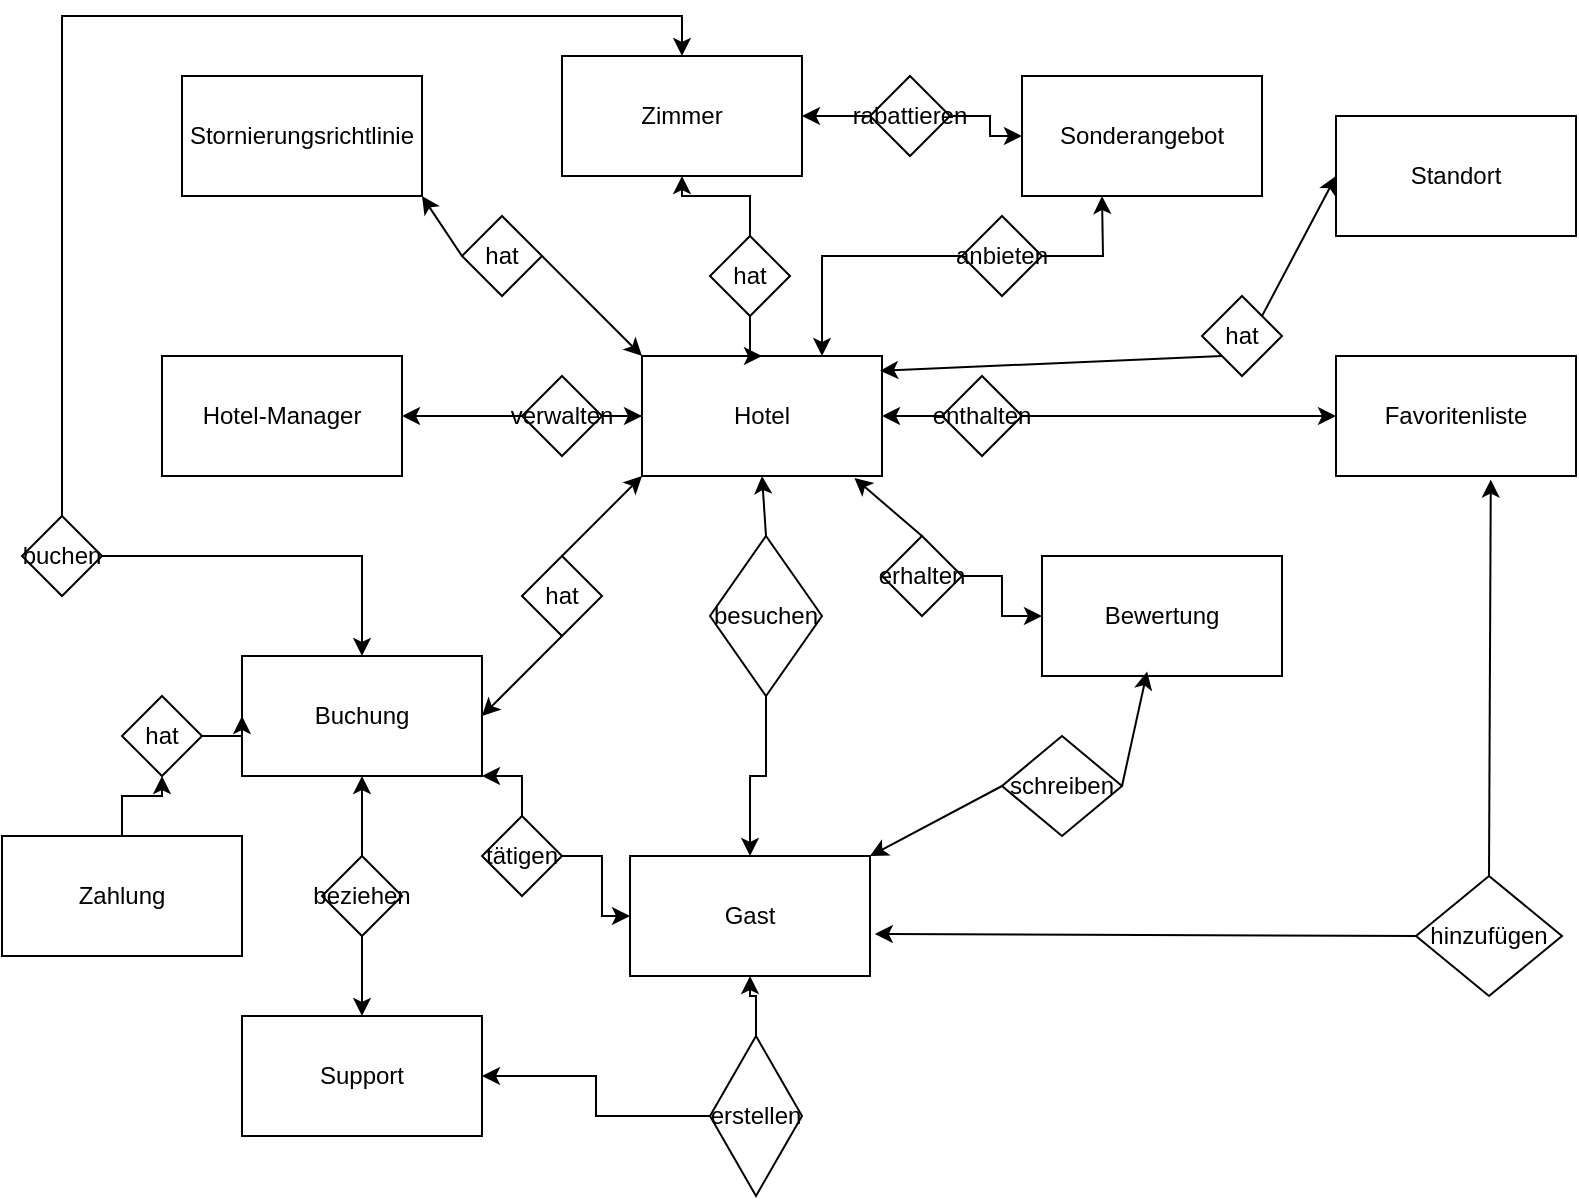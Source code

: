 <mxfile version="26.1.0">
  <diagram name="Seite-1" id="jqPzzhXlSDxmofHxGlc9">
    <mxGraphModel dx="1290" dy="557" grid="1" gridSize="10" guides="1" tooltips="1" connect="1" arrows="1" fold="1" page="1" pageScale="1" pageWidth="827" pageHeight="1169" math="0" shadow="0">
      <root>
        <mxCell id="0" />
        <mxCell id="1" parent="0" />
        <mxCell id="DX-VV8H8YmCb958VjYyq-1" value="Gast" style="rounded=0;whiteSpace=wrap;html=1;" vertex="1" parent="1">
          <mxGeometry x="354" y="430" width="120" height="60" as="geometry" />
        </mxCell>
        <mxCell id="DX-VV8H8YmCb958VjYyq-2" value="Buchung" style="rounded=0;whiteSpace=wrap;html=1;" vertex="1" parent="1">
          <mxGeometry x="160" y="330" width="120" height="60" as="geometry" />
        </mxCell>
        <mxCell id="DX-VV8H8YmCb958VjYyq-3" value="Favoritenliste" style="rounded=0;whiteSpace=wrap;html=1;" vertex="1" parent="1">
          <mxGeometry x="707" y="180" width="120" height="60" as="geometry" />
        </mxCell>
        <mxCell id="DX-VV8H8YmCb958VjYyq-4" value="Standort" style="rounded=0;whiteSpace=wrap;html=1;" vertex="1" parent="1">
          <mxGeometry x="707" y="60" width="120" height="60" as="geometry" />
        </mxCell>
        <mxCell id="DX-VV8H8YmCb958VjYyq-5" value="Zimmer" style="rounded=0;whiteSpace=wrap;html=1;" vertex="1" parent="1">
          <mxGeometry x="320" y="30" width="120" height="60" as="geometry" />
        </mxCell>
        <mxCell id="DX-VV8H8YmCb958VjYyq-89" value="" style="edgeStyle=orthogonalEdgeStyle;rounded=0;orthogonalLoop=1;jettySize=auto;html=1;" edge="1" parent="1" source="DX-VV8H8YmCb958VjYyq-6" target="DX-VV8H8YmCb958VjYyq-85">
          <mxGeometry relative="1" as="geometry" />
        </mxCell>
        <mxCell id="DX-VV8H8YmCb958VjYyq-6" value="Zahlung" style="rounded=0;whiteSpace=wrap;html=1;" vertex="1" parent="1">
          <mxGeometry x="40" y="420" width="120" height="60" as="geometry" />
        </mxCell>
        <mxCell id="DX-VV8H8YmCb958VjYyq-7" value="Sonderangebot" style="rounded=0;whiteSpace=wrap;html=1;" vertex="1" parent="1">
          <mxGeometry x="550" y="40" width="120" height="60" as="geometry" />
        </mxCell>
        <mxCell id="DX-VV8H8YmCb958VjYyq-8" value="Hotel" style="rounded=0;whiteSpace=wrap;html=1;" vertex="1" parent="1">
          <mxGeometry x="360" y="180" width="120" height="60" as="geometry" />
        </mxCell>
        <mxCell id="DX-VV8H8YmCb958VjYyq-9" value="Hotel-Manager" style="rounded=0;whiteSpace=wrap;html=1;" vertex="1" parent="1">
          <mxGeometry x="120" y="180" width="120" height="60" as="geometry" />
        </mxCell>
        <mxCell id="DX-VV8H8YmCb958VjYyq-10" value="Bewertung" style="rounded=0;whiteSpace=wrap;html=1;" vertex="1" parent="1">
          <mxGeometry x="560" y="280" width="120" height="60" as="geometry" />
        </mxCell>
        <mxCell id="DX-VV8H8YmCb958VjYyq-11" value="Support" style="rounded=0;whiteSpace=wrap;html=1;" vertex="1" parent="1">
          <mxGeometry x="160" y="510" width="120" height="60" as="geometry" />
        </mxCell>
        <mxCell id="DX-VV8H8YmCb958VjYyq-12" value="Stornierungsrichtlinie" style="rounded=0;whiteSpace=wrap;html=1;" vertex="1" parent="1">
          <mxGeometry x="130" y="40" width="120" height="60" as="geometry" />
        </mxCell>
        <mxCell id="DX-VV8H8YmCb958VjYyq-35" value="" style="edgeStyle=orthogonalEdgeStyle;rounded=0;orthogonalLoop=1;jettySize=auto;html=1;" edge="1" parent="1" source="DX-VV8H8YmCb958VjYyq-13" target="DX-VV8H8YmCb958VjYyq-5">
          <mxGeometry relative="1" as="geometry" />
        </mxCell>
        <mxCell id="DX-VV8H8YmCb958VjYyq-36" value="" style="edgeStyle=orthogonalEdgeStyle;rounded=0;orthogonalLoop=1;jettySize=auto;html=1;" edge="1" parent="1" source="DX-VV8H8YmCb958VjYyq-13" target="DX-VV8H8YmCb958VjYyq-8">
          <mxGeometry relative="1" as="geometry" />
        </mxCell>
        <mxCell id="DX-VV8H8YmCb958VjYyq-13" value="hat" style="rhombus;whiteSpace=wrap;html=1;" vertex="1" parent="1">
          <mxGeometry x="394" y="120" width="40" height="40" as="geometry" />
        </mxCell>
        <mxCell id="DX-VV8H8YmCb958VjYyq-32" value="" style="edgeStyle=orthogonalEdgeStyle;rounded=0;orthogonalLoop=1;jettySize=auto;html=1;" edge="1" parent="1" source="DX-VV8H8YmCb958VjYyq-21" target="DX-VV8H8YmCb958VjYyq-8">
          <mxGeometry relative="1" as="geometry" />
        </mxCell>
        <mxCell id="DX-VV8H8YmCb958VjYyq-84" value="" style="edgeStyle=orthogonalEdgeStyle;rounded=0;orthogonalLoop=1;jettySize=auto;html=1;" edge="1" parent="1" source="DX-VV8H8YmCb958VjYyq-21" target="DX-VV8H8YmCb958VjYyq-9">
          <mxGeometry relative="1" as="geometry" />
        </mxCell>
        <mxCell id="DX-VV8H8YmCb958VjYyq-21" value="verwalten" style="rhombus;whiteSpace=wrap;html=1;" vertex="1" parent="1">
          <mxGeometry x="300" y="190" width="40" height="40" as="geometry" />
        </mxCell>
        <mxCell id="DX-VV8H8YmCb958VjYyq-38" value="" style="edgeStyle=orthogonalEdgeStyle;rounded=0;orthogonalLoop=1;jettySize=auto;html=1;" edge="1" parent="1" source="DX-VV8H8YmCb958VjYyq-37" target="DX-VV8H8YmCb958VjYyq-8">
          <mxGeometry relative="1" as="geometry" />
        </mxCell>
        <mxCell id="DX-VV8H8YmCb958VjYyq-39" value="" style="edgeStyle=orthogonalEdgeStyle;rounded=0;orthogonalLoop=1;jettySize=auto;html=1;" edge="1" parent="1" source="DX-VV8H8YmCb958VjYyq-37" target="DX-VV8H8YmCb958VjYyq-3">
          <mxGeometry relative="1" as="geometry" />
        </mxCell>
        <mxCell id="DX-VV8H8YmCb958VjYyq-37" value="enthalten" style="rhombus;whiteSpace=wrap;html=1;" vertex="1" parent="1">
          <mxGeometry x="510" y="190" width="40" height="40" as="geometry" />
        </mxCell>
        <mxCell id="DX-VV8H8YmCb958VjYyq-44" value="" style="edgeStyle=orthogonalEdgeStyle;rounded=0;orthogonalLoop=1;jettySize=auto;html=1;" edge="1" parent="1" source="DX-VV8H8YmCb958VjYyq-42" target="DX-VV8H8YmCb958VjYyq-1">
          <mxGeometry relative="1" as="geometry" />
        </mxCell>
        <mxCell id="DX-VV8H8YmCb958VjYyq-42" value="besuchen" style="rhombus;whiteSpace=wrap;html=1;" vertex="1" parent="1">
          <mxGeometry x="394" y="270" width="56" height="80" as="geometry" />
        </mxCell>
        <mxCell id="DX-VV8H8YmCb958VjYyq-49" value="" style="endArrow=classic;html=1;rounded=0;exitX=0.5;exitY=0;exitDx=0;exitDy=0;entryX=0.5;entryY=1;entryDx=0;entryDy=0;" edge="1" parent="1" source="DX-VV8H8YmCb958VjYyq-42" target="DX-VV8H8YmCb958VjYyq-8">
          <mxGeometry width="50" height="50" relative="1" as="geometry">
            <mxPoint x="394.0" y="281.58" as="sourcePoint" />
            <mxPoint x="413.24" y="240.0" as="targetPoint" />
          </mxGeometry>
        </mxCell>
        <mxCell id="DX-VV8H8YmCb958VjYyq-51" value="" style="endArrow=classic;html=1;rounded=0;exitX=0;exitY=0.5;exitDx=0;exitDy=0;entryX=1.02;entryY=0.65;entryDx=0;entryDy=0;entryPerimeter=0;" edge="1" parent="1" source="DX-VV8H8YmCb958VjYyq-53" target="DX-VV8H8YmCb958VjYyq-1">
          <mxGeometry width="50" height="50" relative="1" as="geometry">
            <mxPoint x="470" y="270" as="sourcePoint" />
            <mxPoint x="550" y="420" as="targetPoint" />
          </mxGeometry>
        </mxCell>
        <mxCell id="DX-VV8H8YmCb958VjYyq-52" value="" style="endArrow=classic;html=1;rounded=0;exitX=0.5;exitY=0;exitDx=0;exitDy=0;entryX=0.645;entryY=1.03;entryDx=0;entryDy=0;entryPerimeter=0;" edge="1" parent="1" source="DX-VV8H8YmCb958VjYyq-53" target="DX-VV8H8YmCb958VjYyq-3">
          <mxGeometry width="50" height="50" relative="1" as="geometry">
            <mxPoint x="470" y="270" as="sourcePoint" />
            <mxPoint x="570" y="280" as="targetPoint" />
          </mxGeometry>
        </mxCell>
        <mxCell id="DX-VV8H8YmCb958VjYyq-53" value="hinzufügen" style="rhombus;whiteSpace=wrap;html=1;" vertex="1" parent="1">
          <mxGeometry x="747" y="440" width="73" height="60" as="geometry" />
        </mxCell>
        <mxCell id="DX-VV8H8YmCb958VjYyq-56" value="hat" style="rhombus;whiteSpace=wrap;html=1;" vertex="1" parent="1">
          <mxGeometry x="300" y="280" width="40" height="40" as="geometry" />
        </mxCell>
        <mxCell id="DX-VV8H8YmCb958VjYyq-57" value="" style="endArrow=classic;html=1;rounded=0;exitX=0.5;exitY=1;exitDx=0;exitDy=0;entryX=1;entryY=0.5;entryDx=0;entryDy=0;" edge="1" parent="1" source="DX-VV8H8YmCb958VjYyq-56" target="DX-VV8H8YmCb958VjYyq-2">
          <mxGeometry width="50" height="50" relative="1" as="geometry">
            <mxPoint x="470" y="270" as="sourcePoint" />
            <mxPoint x="290" y="420" as="targetPoint" />
          </mxGeometry>
        </mxCell>
        <mxCell id="DX-VV8H8YmCb958VjYyq-58" value="" style="endArrow=classic;html=1;rounded=0;exitX=0.5;exitY=0;exitDx=0;exitDy=0;entryX=0;entryY=1;entryDx=0;entryDy=0;" edge="1" parent="1" source="DX-VV8H8YmCb958VjYyq-56" target="DX-VV8H8YmCb958VjYyq-8">
          <mxGeometry width="50" height="50" relative="1" as="geometry">
            <mxPoint x="470" y="270" as="sourcePoint" />
            <mxPoint x="520" y="220" as="targetPoint" />
          </mxGeometry>
        </mxCell>
        <mxCell id="DX-VV8H8YmCb958VjYyq-59" value="hat" style="rhombus;whiteSpace=wrap;html=1;" vertex="1" parent="1">
          <mxGeometry x="640" y="150" width="40" height="40" as="geometry" />
        </mxCell>
        <mxCell id="DX-VV8H8YmCb958VjYyq-60" value="" style="endArrow=classic;html=1;rounded=0;exitX=0;exitY=1;exitDx=0;exitDy=0;entryX=0.992;entryY=0.123;entryDx=0;entryDy=0;entryPerimeter=0;" edge="1" parent="1" source="DX-VV8H8YmCb958VjYyq-59" target="DX-VV8H8YmCb958VjYyq-8">
          <mxGeometry width="50" height="50" relative="1" as="geometry">
            <mxPoint x="470" y="270" as="sourcePoint" />
            <mxPoint x="520" y="220" as="targetPoint" />
          </mxGeometry>
        </mxCell>
        <mxCell id="DX-VV8H8YmCb958VjYyq-61" value="" style="endArrow=classic;html=1;rounded=0;exitX=1;exitY=0;exitDx=0;exitDy=0;entryX=0;entryY=0.5;entryDx=0;entryDy=0;" edge="1" parent="1" source="DX-VV8H8YmCb958VjYyq-59" target="DX-VV8H8YmCb958VjYyq-4">
          <mxGeometry width="50" height="50" relative="1" as="geometry">
            <mxPoint x="470" y="270" as="sourcePoint" />
            <mxPoint x="520" y="220" as="targetPoint" />
          </mxGeometry>
        </mxCell>
        <mxCell id="DX-VV8H8YmCb958VjYyq-64" value="schreiben" style="rhombus;whiteSpace=wrap;html=1;" vertex="1" parent="1">
          <mxGeometry x="540" y="370" width="60" height="50" as="geometry" />
        </mxCell>
        <mxCell id="DX-VV8H8YmCb958VjYyq-67" value="" style="endArrow=classic;html=1;rounded=0;exitX=0;exitY=0.5;exitDx=0;exitDy=0;entryX=1;entryY=0;entryDx=0;entryDy=0;" edge="1" parent="1" source="DX-VV8H8YmCb958VjYyq-64" target="DX-VV8H8YmCb958VjYyq-1">
          <mxGeometry width="50" height="50" relative="1" as="geometry">
            <mxPoint x="470" y="270" as="sourcePoint" />
            <mxPoint x="520" y="220" as="targetPoint" />
          </mxGeometry>
        </mxCell>
        <mxCell id="DX-VV8H8YmCb958VjYyq-76" value="" style="edgeStyle=orthogonalEdgeStyle;rounded=0;orthogonalLoop=1;jettySize=auto;html=1;" edge="1" parent="1" source="DX-VV8H8YmCb958VjYyq-70" target="DX-VV8H8YmCb958VjYyq-10">
          <mxGeometry relative="1" as="geometry" />
        </mxCell>
        <mxCell id="DX-VV8H8YmCb958VjYyq-70" value="erhalten" style="rhombus;whiteSpace=wrap;html=1;" vertex="1" parent="1">
          <mxGeometry x="480" y="270" width="40" height="40" as="geometry" />
        </mxCell>
        <mxCell id="DX-VV8H8YmCb958VjYyq-75" value="" style="endArrow=classic;html=1;rounded=0;exitX=1;exitY=0.5;exitDx=0;exitDy=0;entryX=0.438;entryY=0.963;entryDx=0;entryDy=0;entryPerimeter=0;" edge="1" parent="1" source="DX-VV8H8YmCb958VjYyq-64" target="DX-VV8H8YmCb958VjYyq-10">
          <mxGeometry width="50" height="50" relative="1" as="geometry">
            <mxPoint x="470" y="270" as="sourcePoint" />
            <mxPoint x="610" y="350" as="targetPoint" />
          </mxGeometry>
        </mxCell>
        <mxCell id="DX-VV8H8YmCb958VjYyq-77" value="" style="endArrow=classic;html=1;rounded=0;exitX=0.5;exitY=0;exitDx=0;exitDy=0;entryX=0.885;entryY=1.017;entryDx=0;entryDy=0;entryPerimeter=0;" edge="1" parent="1" source="DX-VV8H8YmCb958VjYyq-70" target="DX-VV8H8YmCb958VjYyq-8">
          <mxGeometry width="50" height="50" relative="1" as="geometry">
            <mxPoint x="470" y="270" as="sourcePoint" />
            <mxPoint x="490" y="230" as="targetPoint" />
          </mxGeometry>
        </mxCell>
        <mxCell id="DX-VV8H8YmCb958VjYyq-78" value="hat" style="rhombus;whiteSpace=wrap;html=1;" vertex="1" parent="1">
          <mxGeometry x="270" y="110" width="40" height="40" as="geometry" />
        </mxCell>
        <mxCell id="DX-VV8H8YmCb958VjYyq-79" value="" style="endArrow=classic;html=1;rounded=0;exitX=1;exitY=0.5;exitDx=0;exitDy=0;entryX=0;entryY=0;entryDx=0;entryDy=0;" edge="1" parent="1" source="DX-VV8H8YmCb958VjYyq-78" target="DX-VV8H8YmCb958VjYyq-8">
          <mxGeometry width="50" height="50" relative="1" as="geometry">
            <mxPoint x="470" y="270" as="sourcePoint" />
            <mxPoint x="520" y="220" as="targetPoint" />
          </mxGeometry>
        </mxCell>
        <mxCell id="DX-VV8H8YmCb958VjYyq-80" value="" style="endArrow=classic;html=1;rounded=0;exitX=0;exitY=0.5;exitDx=0;exitDy=0;entryX=1;entryY=1;entryDx=0;entryDy=0;" edge="1" parent="1" source="DX-VV8H8YmCb958VjYyq-78" target="DX-VV8H8YmCb958VjYyq-12">
          <mxGeometry width="50" height="50" relative="1" as="geometry">
            <mxPoint x="470" y="270" as="sourcePoint" />
            <mxPoint x="520" y="220" as="targetPoint" />
          </mxGeometry>
        </mxCell>
        <mxCell id="DX-VV8H8YmCb958VjYyq-90" value="" style="edgeStyle=orthogonalEdgeStyle;rounded=0;orthogonalLoop=1;jettySize=auto;html=1;" edge="1" parent="1" source="DX-VV8H8YmCb958VjYyq-85" target="DX-VV8H8YmCb958VjYyq-2">
          <mxGeometry relative="1" as="geometry" />
        </mxCell>
        <mxCell id="DX-VV8H8YmCb958VjYyq-85" value="hat" style="rhombus;whiteSpace=wrap;html=1;" vertex="1" parent="1">
          <mxGeometry x="100" y="350" width="40" height="40" as="geometry" />
        </mxCell>
        <mxCell id="DX-VV8H8YmCb958VjYyq-87" value="" style="edgeStyle=orthogonalEdgeStyle;rounded=0;orthogonalLoop=1;jettySize=auto;html=1;" edge="1" parent="1" source="DX-VV8H8YmCb958VjYyq-86" target="DX-VV8H8YmCb958VjYyq-11">
          <mxGeometry relative="1" as="geometry" />
        </mxCell>
        <mxCell id="DX-VV8H8YmCb958VjYyq-88" value="" style="edgeStyle=orthogonalEdgeStyle;rounded=0;orthogonalLoop=1;jettySize=auto;html=1;" edge="1" parent="1" source="DX-VV8H8YmCb958VjYyq-86" target="DX-VV8H8YmCb958VjYyq-2">
          <mxGeometry relative="1" as="geometry" />
        </mxCell>
        <mxCell id="DX-VV8H8YmCb958VjYyq-86" value="beziehen" style="rhombus;whiteSpace=wrap;html=1;" vertex="1" parent="1">
          <mxGeometry x="200" y="430" width="40" height="40" as="geometry" />
        </mxCell>
        <mxCell id="DX-VV8H8YmCb958VjYyq-95" value="" style="edgeStyle=orthogonalEdgeStyle;rounded=0;orthogonalLoop=1;jettySize=auto;html=1;" edge="1" parent="1" source="DX-VV8H8YmCb958VjYyq-92" target="DX-VV8H8YmCb958VjYyq-5">
          <mxGeometry relative="1" as="geometry" />
        </mxCell>
        <mxCell id="DX-VV8H8YmCb958VjYyq-96" value="" style="edgeStyle=orthogonalEdgeStyle;rounded=0;orthogonalLoop=1;jettySize=auto;html=1;" edge="1" parent="1" source="DX-VV8H8YmCb958VjYyq-92" target="DX-VV8H8YmCb958VjYyq-7">
          <mxGeometry relative="1" as="geometry" />
        </mxCell>
        <mxCell id="DX-VV8H8YmCb958VjYyq-92" value="rabattieren" style="rhombus;whiteSpace=wrap;html=1;" vertex="1" parent="1">
          <mxGeometry x="474" y="40" width="40" height="40" as="geometry" />
        </mxCell>
        <mxCell id="DX-VV8H8YmCb958VjYyq-98" style="edgeStyle=orthogonalEdgeStyle;rounded=0;orthogonalLoop=1;jettySize=auto;html=1;entryX=0.75;entryY=0;entryDx=0;entryDy=0;" edge="1" parent="1" source="DX-VV8H8YmCb958VjYyq-93" target="DX-VV8H8YmCb958VjYyq-8">
          <mxGeometry relative="1" as="geometry" />
        </mxCell>
        <mxCell id="DX-VV8H8YmCb958VjYyq-99" style="edgeStyle=orthogonalEdgeStyle;rounded=0;orthogonalLoop=1;jettySize=auto;html=1;" edge="1" parent="1" source="DX-VV8H8YmCb958VjYyq-93">
          <mxGeometry relative="1" as="geometry">
            <mxPoint x="590" y="100" as="targetPoint" />
          </mxGeometry>
        </mxCell>
        <mxCell id="DX-VV8H8YmCb958VjYyq-93" value="anbieten" style="rhombus;whiteSpace=wrap;html=1;" vertex="1" parent="1">
          <mxGeometry x="520" y="110" width="40" height="40" as="geometry" />
        </mxCell>
        <mxCell id="DX-VV8H8YmCb958VjYyq-101" value="" style="edgeStyle=orthogonalEdgeStyle;rounded=0;orthogonalLoop=1;jettySize=auto;html=1;entryX=0.5;entryY=1;entryDx=0;entryDy=0;" edge="1" parent="1" source="DX-VV8H8YmCb958VjYyq-100" target="DX-VV8H8YmCb958VjYyq-1">
          <mxGeometry relative="1" as="geometry" />
        </mxCell>
        <mxCell id="DX-VV8H8YmCb958VjYyq-102" value="" style="edgeStyle=orthogonalEdgeStyle;rounded=0;orthogonalLoop=1;jettySize=auto;html=1;" edge="1" parent="1" source="DX-VV8H8YmCb958VjYyq-100" target="DX-VV8H8YmCb958VjYyq-11">
          <mxGeometry relative="1" as="geometry" />
        </mxCell>
        <mxCell id="DX-VV8H8YmCb958VjYyq-100" value="erstellen" style="rhombus;whiteSpace=wrap;html=1;" vertex="1" parent="1">
          <mxGeometry x="394" y="520" width="46" height="80" as="geometry" />
        </mxCell>
        <mxCell id="DX-VV8H8YmCb958VjYyq-104" style="edgeStyle=orthogonalEdgeStyle;rounded=0;orthogonalLoop=1;jettySize=auto;html=1;entryX=0;entryY=0.5;entryDx=0;entryDy=0;" edge="1" parent="1" source="DX-VV8H8YmCb958VjYyq-103" target="DX-VV8H8YmCb958VjYyq-1">
          <mxGeometry relative="1" as="geometry">
            <mxPoint x="350" y="460" as="targetPoint" />
          </mxGeometry>
        </mxCell>
        <mxCell id="DX-VV8H8YmCb958VjYyq-105" style="edgeStyle=orthogonalEdgeStyle;rounded=0;orthogonalLoop=1;jettySize=auto;html=1;entryX=1;entryY=1;entryDx=0;entryDy=0;" edge="1" parent="1" source="DX-VV8H8YmCb958VjYyq-103" target="DX-VV8H8YmCb958VjYyq-2">
          <mxGeometry relative="1" as="geometry" />
        </mxCell>
        <mxCell id="DX-VV8H8YmCb958VjYyq-103" value="tätigen" style="rhombus;whiteSpace=wrap;html=1;" vertex="1" parent="1">
          <mxGeometry x="280" y="410" width="40" height="40" as="geometry" />
        </mxCell>
        <mxCell id="DX-VV8H8YmCb958VjYyq-107" style="edgeStyle=orthogonalEdgeStyle;rounded=0;orthogonalLoop=1;jettySize=auto;html=1;entryX=0.5;entryY=0;entryDx=0;entryDy=0;" edge="1" parent="1" source="DX-VV8H8YmCb958VjYyq-106" target="DX-VV8H8YmCb958VjYyq-5">
          <mxGeometry relative="1" as="geometry">
            <Array as="points">
              <mxPoint x="70" y="10" />
              <mxPoint x="380" y="10" />
            </Array>
          </mxGeometry>
        </mxCell>
        <mxCell id="DX-VV8H8YmCb958VjYyq-108" style="edgeStyle=orthogonalEdgeStyle;rounded=0;orthogonalLoop=1;jettySize=auto;html=1;exitX=1;exitY=0.5;exitDx=0;exitDy=0;entryX=0.5;entryY=0;entryDx=0;entryDy=0;" edge="1" parent="1" source="DX-VV8H8YmCb958VjYyq-106" target="DX-VV8H8YmCb958VjYyq-2">
          <mxGeometry relative="1" as="geometry" />
        </mxCell>
        <mxCell id="DX-VV8H8YmCb958VjYyq-106" value="buchen" style="rhombus;whiteSpace=wrap;html=1;" vertex="1" parent="1">
          <mxGeometry x="50" y="260" width="40" height="40" as="geometry" />
        </mxCell>
      </root>
    </mxGraphModel>
  </diagram>
</mxfile>
